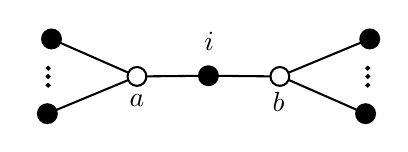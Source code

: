 

\tikzset{every picture/.style={line width=0.75pt}} %set default line width to 0.75pt        

\begin{tikzpicture}[x=0.75pt,y=0.75pt,yscale=-1,xscale=1]
%uncomment if require: \path (0,300); %set diagram left start at 0, and has height of 300

%Shape: Circle [id:dp1921063798851721] 
\draw  [color={rgb, 255:red, 0; green, 0; blue, 0 }  ,draw opacity=1 ][fill={rgb, 255:red, 0; green, 0; blue, 0 }  ,fill opacity=1 ] (234,150.12) .. controls (234,147.61) and (236.03,145.59) .. (238.53,145.59) .. controls (241.04,145.59) and (243.07,147.61) .. (243.07,150.12) .. controls (243.07,152.62) and (241.04,154.65) .. (238.53,154.65) .. controls (236.03,154.65) and (234,152.62) .. (234,150.12) -- cycle ;
%Shape: Circle [id:dp8652635011551058] 
\draw  [color={rgb, 255:red, 0; green, 0; blue, 0 }  ,draw opacity=1 ][fill={rgb, 255:red, 0; green, 0; blue, 0 }  ,fill opacity=1 ] (158.4,132.4) .. controls (158.4,129.9) and (160.43,127.87) .. (162.93,127.87) .. controls (165.44,127.87) and (167.47,129.9) .. (167.47,132.4) .. controls (167.47,134.9) and (165.44,136.93) .. (162.93,136.93) .. controls (160.43,136.93) and (158.4,134.9) .. (158.4,132.4) -- cycle ;
%Straight Lines [id:da026922449121584924] 
\draw    (162.93,132.4) -- (204.11,150.47) ;
%Straight Lines [id:da5903079702954108] 
\draw    (204.11,150.47) -- (238.53,150.12) ;
%Straight Lines [id:da9816122898137878] 
\draw    (238.53,150.12) -- (272.95,150.47) ;
%Straight Lines [id:da1604584362565582] 
\draw    (204.11,150.47) -- (160.93,168.4) ;
%Shape: Circle [id:dp004485758889122726] 
\draw  [color={rgb, 255:red, 0; green, 0; blue, 0 }  ,draw opacity=1 ][fill={rgb, 255:red, 0; green, 0; blue, 0 }  ,fill opacity=1 ] (156.4,168.4) .. controls (156.4,165.9) and (158.43,163.87) .. (160.93,163.87) .. controls (163.44,163.87) and (165.47,165.9) .. (165.47,168.4) .. controls (165.47,170.9) and (163.44,172.93) .. (160.93,172.93) .. controls (158.43,172.93) and (156.4,170.9) .. (156.4,168.4) -- cycle ;
%Shape: Circle [id:dp9211501253525605] 
\draw  [fill={rgb, 255:red, 255; green, 255; blue, 255 }  ,fill opacity=1 ] (199.58,150.47) .. controls (199.58,147.96) and (201.61,145.93) .. (204.11,145.93) .. controls (206.61,145.93) and (208.64,147.96) .. (208.64,150.47) .. controls (208.64,152.97) and (206.61,155) .. (204.11,155) .. controls (201.61,155) and (199.58,152.97) .. (199.58,150.47) -- cycle ;
%Shape: Circle [id:dp5861175248718955] 
\draw  [color={rgb, 255:red, 0; green, 0; blue, 0 }  ,draw opacity=1 ][fill={rgb, 255:red, 0; green, 0; blue, 0 }  ,fill opacity=1 ] (318.79,168.4) .. controls (318.79,170.9) and (316.76,172.93) .. (314.25,172.93) .. controls (311.75,172.93) and (309.72,170.9) .. (309.72,168.4) .. controls (309.72,165.9) and (311.75,163.87) .. (314.25,163.87) .. controls (316.76,163.87) and (318.79,165.9) .. (318.79,168.4) -- cycle ;
%Straight Lines [id:da34833531148306096] 
\draw    (314.25,168.4) -- (273.08,150.33) ;
%Straight Lines [id:da821324004510424] 
\draw    (273.08,150.33) -- (316.25,132.4) ;
%Shape: Circle [id:dp08674938853751435] 
\draw  [color={rgb, 255:red, 0; green, 0; blue, 0 }  ,draw opacity=1 ][fill={rgb, 255:red, 0; green, 0; blue, 0 }  ,fill opacity=1 ] (320.79,132.4) .. controls (320.79,134.9) and (318.76,136.93) .. (316.25,136.93) .. controls (313.75,136.93) and (311.72,134.9) .. (311.72,132.4) .. controls (311.72,129.9) and (313.75,127.87) .. (316.25,127.87) .. controls (318.76,127.87) and (320.79,129.9) .. (320.79,132.4) -- cycle ;
%Shape: Ellipse [id:dp39534451676131077] 
\draw  [fill={rgb, 255:red, 255; green, 255; blue, 255 }  ,fill opacity=1 ] (268.42,150.47) .. controls (268.42,147.96) and (270.45,145.93) .. (272.95,145.93) .. controls (275.45,145.93) and (277.48,147.96) .. (277.48,150.47) .. controls (277.48,152.97) and (275.45,155) .. (272.95,155) .. controls (270.45,155) and (268.42,152.97) .. (268.42,150.47) -- cycle ;
%Shape: Circle [id:dp41134987163435643] 
\draw  [color={rgb, 255:red, 0; green, 0; blue, 0 }  ,draw opacity=1 ][fill={rgb, 255:red, 0; green, 0; blue, 0 }  ,fill opacity=1 ] (315.93,150.47) .. controls (315.93,150.81) and (315.66,151.08) .. (315.33,151.08) .. controls (314.99,151.08) and (314.72,150.81) .. (314.72,150.47) .. controls (314.72,150.14) and (314.99,149.87) .. (315.33,149.87) .. controls (315.66,149.87) and (315.93,150.14) .. (315.93,150.47) -- cycle ;
%Shape: Circle [id:dp6353998299667518] 
\draw  [color={rgb, 255:red, 0; green, 0; blue, 0 }  ,draw opacity=1 ][fill={rgb, 255:red, 0; green, 0; blue, 0 }  ,fill opacity=1 ] (315.93,154.69) .. controls (315.93,155.02) and (315.66,155.29) .. (315.33,155.29) .. controls (314.99,155.29) and (314.72,155.02) .. (314.72,154.69) .. controls (314.72,154.35) and (314.99,154.08) .. (315.33,154.08) .. controls (315.66,154.08) and (315.93,154.35) .. (315.93,154.69) -- cycle ;
%Shape: Circle [id:dp19739356187328383] 
\draw  [color={rgb, 255:red, 0; green, 0; blue, 0 }  ,draw opacity=1 ][fill={rgb, 255:red, 0; green, 0; blue, 0 }  ,fill opacity=1 ] (315.93,146.47) .. controls (315.93,146.81) and (315.66,147.08) .. (315.33,147.08) .. controls (314.99,147.08) and (314.72,146.81) .. (314.72,146.47) .. controls (314.72,146.14) and (314.99,145.87) .. (315.33,145.87) .. controls (315.66,145.87) and (315.93,146.14) .. (315.93,146.47) -- cycle ;
%Shape: Circle [id:dp6815173994903108] 
\draw  [color={rgb, 255:red, 0; green, 0; blue, 0 }  ,draw opacity=1 ][fill={rgb, 255:red, 0; green, 0; blue, 0 }  ,fill opacity=1 ] (161.93,150.47) .. controls (161.93,150.81) and (161.66,151.08) .. (161.33,151.08) .. controls (160.99,151.08) and (160.72,150.81) .. (160.72,150.47) .. controls (160.72,150.14) and (160.99,149.87) .. (161.33,149.87) .. controls (161.66,149.87) and (161.93,150.14) .. (161.93,150.47) -- cycle ;
%Shape: Circle [id:dp7843385056848915] 
\draw  [color={rgb, 255:red, 0; green, 0; blue, 0 }  ,draw opacity=1 ][fill={rgb, 255:red, 0; green, 0; blue, 0 }  ,fill opacity=1 ] (161.93,154.69) .. controls (161.93,155.02) and (161.66,155.29) .. (161.33,155.29) .. controls (160.99,155.29) and (160.72,155.02) .. (160.72,154.69) .. controls (160.72,154.35) and (160.99,154.08) .. (161.33,154.08) .. controls (161.66,154.08) and (161.93,154.35) .. (161.93,154.69) -- cycle ;
%Shape: Circle [id:dp2266574337764935] 
\draw  [color={rgb, 255:red, 0; green, 0; blue, 0 }  ,draw opacity=1 ][fill={rgb, 255:red, 0; green, 0; blue, 0 }  ,fill opacity=1 ] (161.93,146.47) .. controls (161.93,146.81) and (161.66,147.08) .. (161.33,147.08) .. controls (160.99,147.08) and (160.72,146.81) .. (160.72,146.47) .. controls (160.72,146.14) and (160.99,145.87) .. (161.33,145.87) .. controls (161.66,145.87) and (161.93,146.14) .. (161.93,146.47) -- cycle ;

% Text Node
\draw (199.11,157.47) node [anchor=north west][inner sep=0.75pt]   [align=left] {$\displaystyle a$};
% Text Node
\draw (267.95,156.47) node [anchor=north west][inner sep=0.75pt]   [align=left] {$\displaystyle b$};
% Text Node
\draw (235.11,127.47) node [anchor=north west][inner sep=0.75pt]   [align=left] {$\displaystyle i$};


\end{tikzpicture}